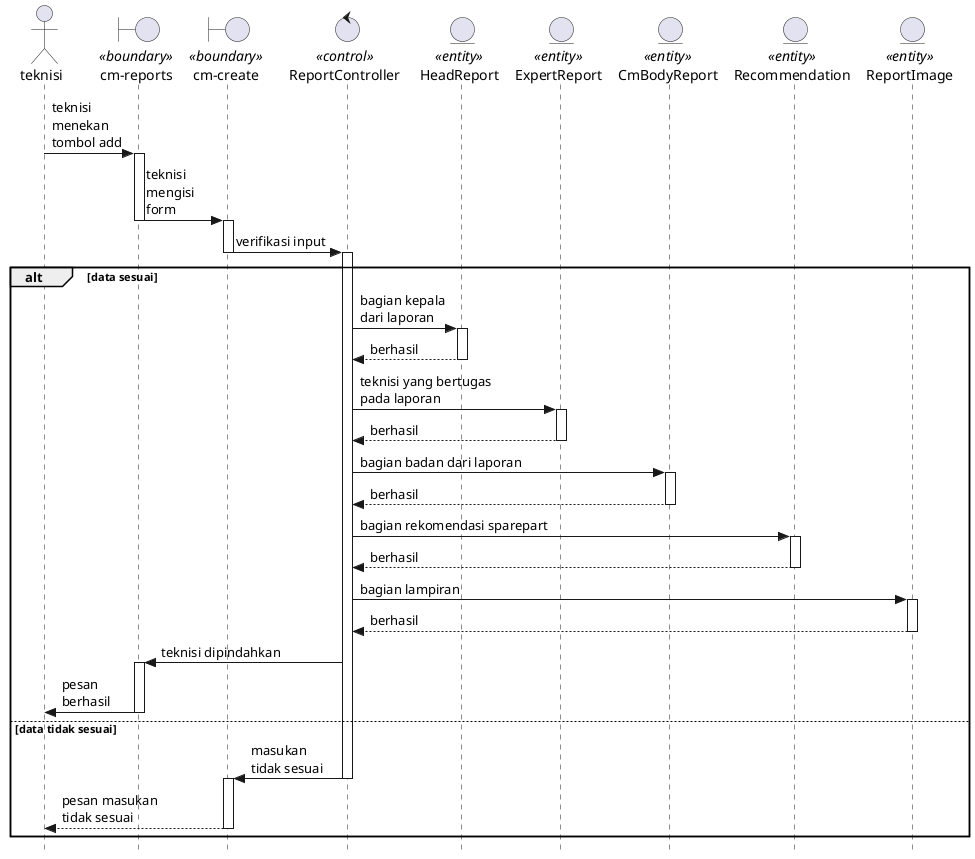 @startuml createCM

skinparam style strictuml

actor teknisi
boundary "cm-reports" as cm <<boundary>>
boundary "cm-create" as cmCreate <<boundary>>
control ReportController <<control>>
entity HeadReport <<entity>>
entity ExpertReport <<entity>>
entity CmBodyReport <<entity>>
entity Recommendation <<entity>>
entity ReportImage <<entity>>

teknisi -> cm : teknisi\nmenekan\ntombol add 
    activate cm
cm -> cmCreate : teknisi\nmengisi\nform
    deactivate cm
    activate cmCreate
cmCreate -> ReportController : verifikasi input
    deactivate cmCreate
    activate ReportController

alt data sesuai
    ReportController -> HeadReport : bagian kepala\ndari laporan
        activate HeadReport
        return berhasil
    ReportController -> ExpertReport : teknisi yang bertugas\npada laporan
        activate ExpertReport
        return berhasil
    ReportController -> CmBodyReport : bagian badan dari laporan
        activate CmBodyReport
        return berhasil
    ReportController -> Recommendation : bagian rekomendasi sparepart
        activate Recommendation
        return berhasil
    ReportController -> ReportImage : bagian lampiran
        activate ReportImage
        return berhasil
    ReportController -> cm : teknisi dipindahkan
        activate cm
    cm -> teknisi : pesan\nberhasil
        deactivate cm
    
else data tidak sesuai
    ReportController -> cmCreate : masukan\ntidak sesuai
        deactivate ReportController
        activate cmCreate
    cmCreate --> teknisi : pesan masukan\ntidak sesuai
        deactivate cmCreate

end

@enduml



@startuml viewCM

skinparam style strictuml

actor teknisi
boundary "cm-reports" as cm <<boundary>>
boundary "cm-item" as cmItem <<boundary>>

teknisi -> cm : teknisi\nmenekan\nikon view
    activate cm
cm -> cmItem : teknisi\ndipindahkan ke\nhalaman detail
    deactivate cm
    activate cmItem
cmItem -> cmItem : menampilkan\ndata laporan

@enduml



@startuml editCM

skinparam style strictuml

actor teknisi
boundary "cm-reports" as cm <<boundary>>
boundary "cm-create" as cmCreate <<boundary>>
control ReportController <<control>>
entity HeadReport <<entity>>
entity ExpertReport <<entity>>
entity CmBodyReport <<entity>>
entity Recommendation <<entity>>
entity ReportImage <<entity>>

teknisi -> cm : teknisi\nmenekan\nikon edit
    activate cm
cm -> cmCreate : mengisi form\ndengan\ndata lama
    deactivate cm
cmCreate -> ReportController : verifikasi input
    activate ReportController

alt data sesuai
    ReportController -> HeadReport : bagian kepala\ndari laporan
        activate HeadReport
        return berhasil
    ReportController -> ExpertReport : teknisi yang bertugas\npada laporan
        activate ExpertReport
        return berhasil
    ReportController -> CmBodyReport : bagian badan dari laporan
        activate CmBodyReport
        return berhasil
    ReportController -> Recommendation : bagian rekomendasi sparepart
        activate Recommendation
        return berhasil
    ReportController -> ReportImage : bagian lampiran
        activate ReportImage
        return berhasil
    ReportController -> cm : teknisi dipindahkan
        activate cm
    cm -> teknisi : pesan\nberhasil
        deactivate cm
    
else data tidak sesuai
    ReportController -> cmCreate : masukan\ntidak sesuai
        deactivate ReportController
    cmCreate --> teknisi : pesan masukan\ntidak sesuai
        deactivate cmCreate
end

@enduml



@startuml deleteCM

skinparam style strictuml

actor teknisi
boundary "cm-reports" as cm <<boundary>>
control ReportController <<control>>
entity HeadReport <<entity>>

teknisi -> cm : teknisi\nmenekan\nikon delete
    activate cm
cm -> ReportController : teknisi memilih\nmenu delete
    deactivate cm
    activate ReportController
ReportController -> HeadReport : data diberikan\nflag dihapus
    activate HeadReport
    return berhasil
ReportController -> cm : teknisi dipindahkan
    activate cm
cm --> teknisi : pesan\nberhasil
    deactivate cm

@enduml